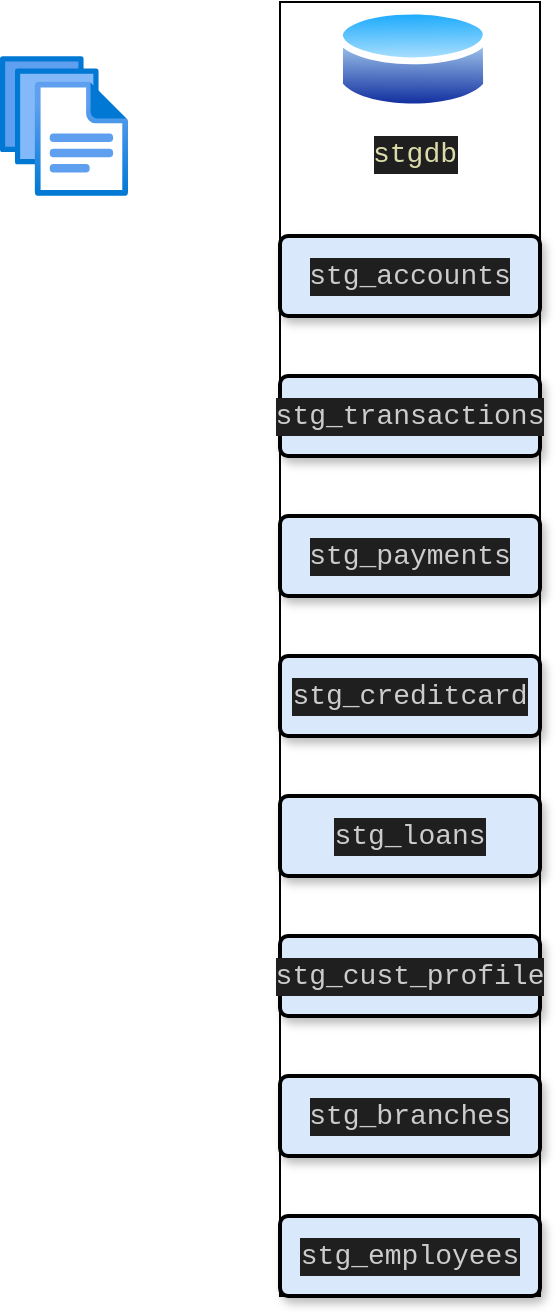 <mxfile version="28.2.5">
  <diagram name="Page-1" id="2BY_S7NzNjJH-COv9lId">
    <mxGraphModel dx="786" dy="463" grid="1" gridSize="10" guides="1" tooltips="1" connect="1" arrows="1" fold="1" page="1" pageScale="1" pageWidth="850" pageHeight="1100" math="0" shadow="0">
      <root>
        <mxCell id="0" />
        <mxCell id="1" parent="0" />
        <mxCell id="nOc10zpCf364JslHW6hg-1" value="" style="image;aspect=fixed;html=1;points=[];align=center;fontSize=12;image=img/lib/azure2/general/Files.svg;" vertex="1" parent="1">
          <mxGeometry x="40" y="100" width="64" height="70" as="geometry" />
        </mxCell>
        <mxCell id="nOc10zpCf364JslHW6hg-23" value="" style="group" vertex="1" connectable="0" parent="1">
          <mxGeometry x="180" y="73" width="130" height="647" as="geometry" />
        </mxCell>
        <mxCell id="nOc10zpCf364JslHW6hg-21" value="" style="group;strokeColor=default;container=0;perimeterSpacing=5;strokeWidth=1;fillColor=none;metaEdit=1;labelPadding=10;" vertex="1" connectable="0" parent="nOc10zpCf364JslHW6hg-23">
          <mxGeometry width="130" height="647" as="geometry" />
        </mxCell>
        <mxCell id="nOc10zpCf364JslHW6hg-2" value="&lt;div style=&quot;color: rgb(204, 204, 204); background-color: rgb(31, 31, 31); font-family: Consolas, &amp;quot;Courier New&amp;quot;, monospace; font-size: 14px; line-height: 19px; white-space-collapse: preserve;&quot;&gt;&lt;span style=&quot;color: #dcdcaa;&quot;&gt;stgdb&lt;/span&gt;&lt;/div&gt;" style="image;aspect=fixed;perimeter=ellipsePerimeter;html=1;align=center;shadow=0;dashed=0;spacingTop=3;image=img/lib/active_directory/database.svg;strokeColor=default;" vertex="1" parent="nOc10zpCf364JslHW6hg-23">
          <mxGeometry x="28" width="77.03" height="57" as="geometry" />
        </mxCell>
        <mxCell id="nOc10zpCf364JslHW6hg-11" value="&lt;div style=&quot;color: rgb(204, 204, 204); background-color: rgb(31, 31, 31); font-family: Consolas, &amp;quot;Courier New&amp;quot;, monospace; font-size: 14px; line-height: 19px; white-space: pre;&quot;&gt;stg_accounts&lt;/div&gt;" style="rounded=1;arcSize=10;whiteSpace=wrap;html=1;align=center;fillColor=#dae8fc;strokeColor=default;strokeWidth=2;glass=0;shadow=1;" vertex="1" parent="nOc10zpCf364JslHW6hg-23">
          <mxGeometry y="117" width="130" height="40" as="geometry" />
        </mxCell>
        <mxCell id="nOc10zpCf364JslHW6hg-12" value="&lt;div style=&quot;color: rgb(204, 204, 204); background-color: rgb(31, 31, 31); font-family: Consolas, &amp;quot;Courier New&amp;quot;, monospace; font-size: 14px; line-height: 19px; white-space: pre;&quot;&gt;stg_transactions&lt;/div&gt;" style="rounded=1;arcSize=10;whiteSpace=wrap;html=1;align=center;fillColor=#dae8fc;strokeColor=default;strokeWidth=2;glass=0;shadow=1;" vertex="1" parent="nOc10zpCf364JslHW6hg-23">
          <mxGeometry y="187" width="130" height="40" as="geometry" />
        </mxCell>
        <mxCell id="nOc10zpCf364JslHW6hg-13" value="&lt;div style=&quot;color: rgb(204, 204, 204); background-color: rgb(31, 31, 31); font-family: Consolas, &amp;quot;Courier New&amp;quot;, monospace; font-size: 14px; line-height: 19px; white-space: pre;&quot;&gt;stg_creditcard&lt;/div&gt;" style="rounded=1;arcSize=10;whiteSpace=wrap;html=1;align=center;fillColor=#dae8fc;strokeColor=default;strokeWidth=2;glass=0;shadow=1;" vertex="1" parent="nOc10zpCf364JslHW6hg-23">
          <mxGeometry y="327" width="130" height="40" as="geometry" />
        </mxCell>
        <mxCell id="nOc10zpCf364JslHW6hg-14" value="&lt;div style=&quot;color: rgb(204, 204, 204); background-color: rgb(31, 31, 31); font-family: Consolas, &amp;quot;Courier New&amp;quot;, monospace; font-size: 14px; line-height: 19px; white-space: pre;&quot;&gt;stg_payments&lt;/div&gt;" style="rounded=1;arcSize=10;whiteSpace=wrap;html=1;align=center;fillColor=#dae8fc;strokeColor=default;strokeWidth=2;glass=0;shadow=1;" vertex="1" parent="nOc10zpCf364JslHW6hg-23">
          <mxGeometry y="257" width="130" height="40" as="geometry" />
        </mxCell>
        <mxCell id="nOc10zpCf364JslHW6hg-15" value="&lt;div style=&quot;color: rgb(204, 204, 204); background-color: rgb(31, 31, 31); font-family: Consolas, &amp;quot;Courier New&amp;quot;, monospace; font-size: 14px; line-height: 19px; white-space: pre;&quot;&gt;stg_loans&lt;/div&gt;" style="rounded=1;arcSize=10;whiteSpace=wrap;html=1;align=center;fillColor=#dae8fc;strokeColor=default;strokeWidth=2;glass=0;shadow=1;" vertex="1" parent="nOc10zpCf364JslHW6hg-23">
          <mxGeometry y="397" width="130" height="40" as="geometry" />
        </mxCell>
        <mxCell id="nOc10zpCf364JslHW6hg-16" value="&lt;div style=&quot;color: rgb(204, 204, 204); background-color: rgb(31, 31, 31); font-family: Consolas, &amp;quot;Courier New&amp;quot;, monospace; font-size: 14px; line-height: 19px; white-space: pre;&quot;&gt;stg_cust_profile&lt;/div&gt;" style="rounded=1;arcSize=10;whiteSpace=wrap;html=1;align=center;fillColor=#dae8fc;strokeColor=default;strokeWidth=2;glass=0;shadow=1;" vertex="1" parent="nOc10zpCf364JslHW6hg-23">
          <mxGeometry y="467" width="130" height="40" as="geometry" />
        </mxCell>
        <mxCell id="nOc10zpCf364JslHW6hg-18" value="&lt;div style=&quot;color: rgb(204, 204, 204); background-color: rgb(31, 31, 31); font-family: Consolas, &amp;quot;Courier New&amp;quot;, monospace; font-size: 14px; line-height: 19px; white-space: pre;&quot;&gt;stg_branches&lt;/div&gt;" style="rounded=1;arcSize=10;whiteSpace=wrap;html=1;align=center;fillColor=#dae8fc;strokeColor=default;strokeWidth=2;glass=0;shadow=1;" vertex="1" parent="nOc10zpCf364JslHW6hg-23">
          <mxGeometry y="537" width="130" height="40" as="geometry" />
        </mxCell>
        <mxCell id="nOc10zpCf364JslHW6hg-19" value="&lt;div style=&quot;color: rgb(204, 204, 204); background-color: rgb(31, 31, 31); font-family: Consolas, &amp;quot;Courier New&amp;quot;, monospace; font-size: 14px; line-height: 19px; white-space: pre;&quot;&gt;stg_employees&lt;/div&gt;" style="rounded=1;arcSize=10;whiteSpace=wrap;html=1;align=center;fillColor=#dae8fc;strokeColor=default;strokeWidth=2;glass=0;shadow=1;" vertex="1" parent="nOc10zpCf364JslHW6hg-23">
          <mxGeometry y="607" width="130" height="40" as="geometry" />
        </mxCell>
      </root>
    </mxGraphModel>
  </diagram>
</mxfile>
